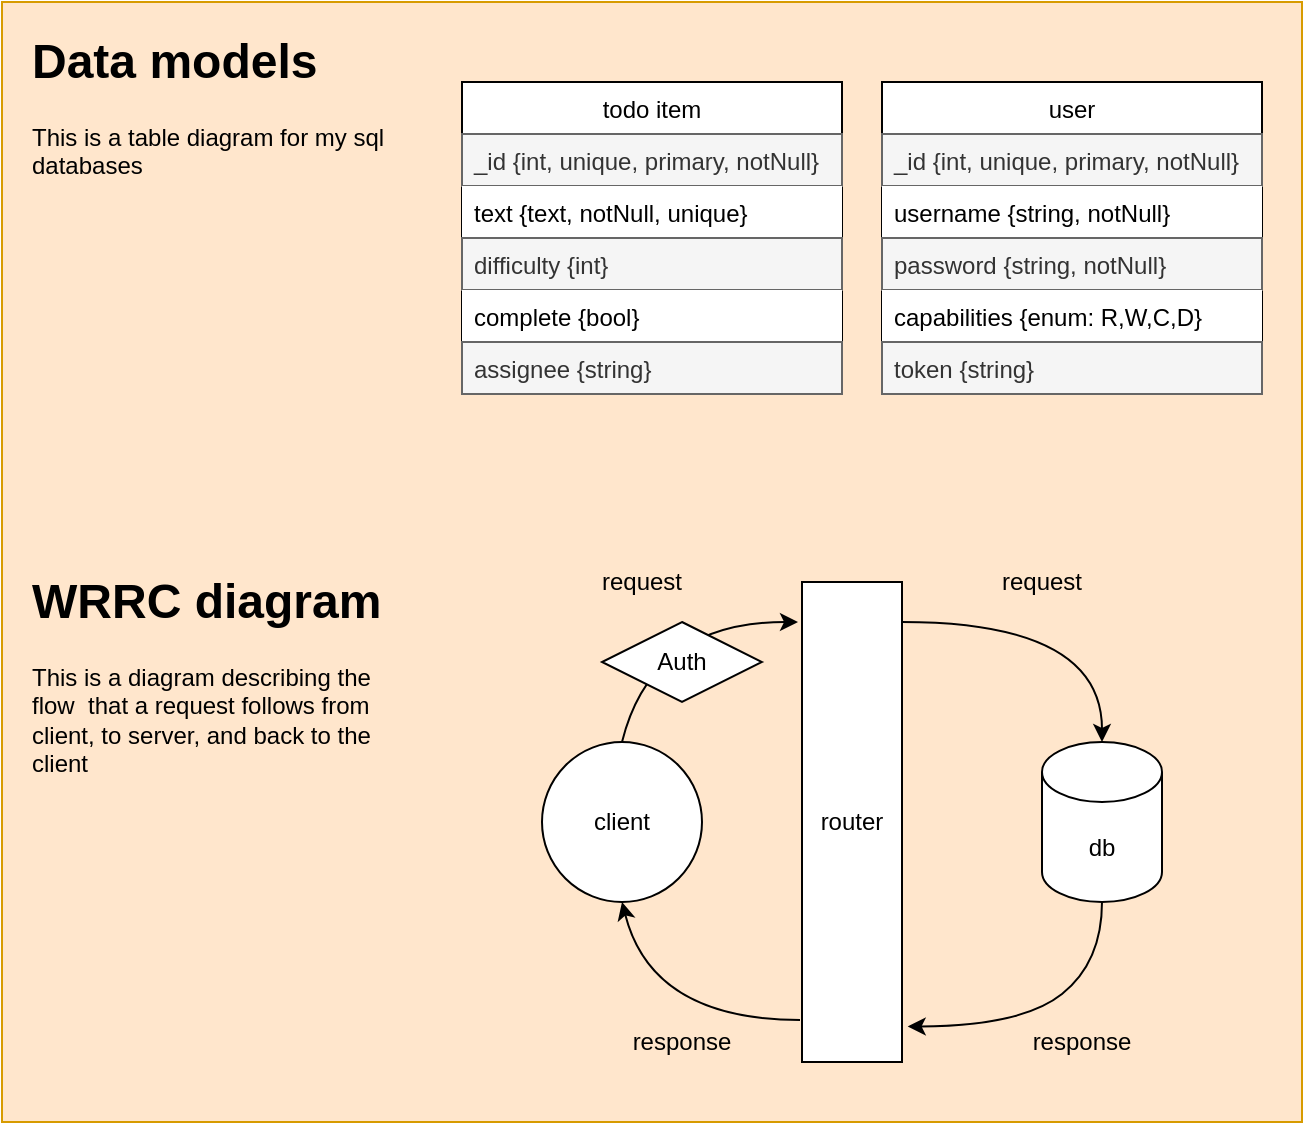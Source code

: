 <mxfile version="14.9.3" type="github">
  <diagram id="HXokSvmeIZVjHRIq4vMQ" name="Page-1">
    <mxGraphModel dx="946" dy="614" grid="1" gridSize="10" guides="1" tooltips="1" connect="1" arrows="1" fold="1" page="1" pageScale="1" pageWidth="850" pageHeight="1100" math="0" shadow="0">
      <root>
        <mxCell id="0" />
        <mxCell id="1" parent="0" />
        <mxCell id="2i9u_BLgQ3ArogpKbJpM-92" value="" style="rounded=0;whiteSpace=wrap;html=1;strokeColor=#d79b00;fillColor=#ffe6cc;" vertex="1" parent="1">
          <mxGeometry width="650" height="560" as="geometry" />
        </mxCell>
        <mxCell id="2i9u_BLgQ3ArogpKbJpM-1" value="todo item" style="swimlane;fontStyle=0;childLayout=stackLayout;horizontal=1;startSize=26;horizontalStack=0;resizeParent=1;resizeParentMax=0;resizeLast=0;collapsible=1;marginBottom=0;" vertex="1" parent="1">
          <mxGeometry x="230" y="40" width="190" height="156" as="geometry" />
        </mxCell>
        <mxCell id="2i9u_BLgQ3ArogpKbJpM-6" value="_id {int, unique, primary, notNull}" style="text;strokeColor=#666666;fillColor=#f5f5f5;align=left;verticalAlign=top;spacingLeft=4;spacingRight=4;overflow=hidden;rotatable=0;points=[[0,0.5],[1,0.5]];portConstraint=eastwest;fontColor=#333333;" vertex="1" parent="2i9u_BLgQ3ArogpKbJpM-1">
          <mxGeometry y="26" width="190" height="26" as="geometry" />
        </mxCell>
        <mxCell id="2i9u_BLgQ3ArogpKbJpM-13" value="text {text, notNull, unique}" style="text;align=left;verticalAlign=top;spacingLeft=4;spacingRight=4;overflow=hidden;rotatable=0;points=[[0,0.5],[1,0.5]];portConstraint=eastwest;fillColor=#ffffff;" vertex="1" parent="2i9u_BLgQ3ArogpKbJpM-1">
          <mxGeometry y="52" width="190" height="26" as="geometry" />
        </mxCell>
        <mxCell id="2i9u_BLgQ3ArogpKbJpM-3" value="difficulty {int}" style="text;align=left;verticalAlign=top;spacingLeft=4;spacingRight=4;overflow=hidden;rotatable=0;points=[[0,0.5],[1,0.5]];portConstraint=eastwest;fillColor=#f5f5f5;strokeColor=#666666;fontColor=#333333;" vertex="1" parent="2i9u_BLgQ3ArogpKbJpM-1">
          <mxGeometry y="78" width="190" height="26" as="geometry" />
        </mxCell>
        <mxCell id="2i9u_BLgQ3ArogpKbJpM-4" value="complete {bool}" style="text;align=left;verticalAlign=top;spacingLeft=4;spacingRight=4;overflow=hidden;rotatable=0;points=[[0,0.5],[1,0.5]];portConstraint=eastwest;fillColor=#ffffff;" vertex="1" parent="2i9u_BLgQ3ArogpKbJpM-1">
          <mxGeometry y="104" width="190" height="26" as="geometry" />
        </mxCell>
        <mxCell id="2i9u_BLgQ3ArogpKbJpM-2" value="assignee {string}" style="text;align=left;verticalAlign=top;spacingLeft=4;spacingRight=4;overflow=hidden;rotatable=0;points=[[0,0.5],[1,0.5]];portConstraint=eastwest;fillColor=#f5f5f5;strokeColor=#666666;fontColor=#333333;" vertex="1" parent="2i9u_BLgQ3ArogpKbJpM-1">
          <mxGeometry y="130" width="190" height="26" as="geometry" />
        </mxCell>
        <mxCell id="2i9u_BLgQ3ArogpKbJpM-5" value="&lt;h1&gt;Data models&lt;/h1&gt;&lt;p&gt;This is a table diagram for my sql databases&lt;/p&gt;" style="text;html=1;strokeColor=none;fillColor=none;spacing=5;spacingTop=-20;whiteSpace=wrap;overflow=hidden;rounded=0;" vertex="1" parent="1">
          <mxGeometry x="10" y="10" width="190" height="120" as="geometry" />
        </mxCell>
        <mxCell id="2i9u_BLgQ3ArogpKbJpM-7" value="user" style="swimlane;fontStyle=0;childLayout=stackLayout;horizontal=1;startSize=26;horizontalStack=0;resizeParent=1;resizeParentMax=0;resizeLast=0;collapsible=1;marginBottom=0;" vertex="1" parent="1">
          <mxGeometry x="440" y="40" width="190" height="156" as="geometry" />
        </mxCell>
        <mxCell id="2i9u_BLgQ3ArogpKbJpM-8" value="_id {int, unique, primary, notNull}" style="text;strokeColor=#666666;fillColor=#f5f5f5;align=left;verticalAlign=top;spacingLeft=4;spacingRight=4;overflow=hidden;rotatable=0;points=[[0,0.5],[1,0.5]];portConstraint=eastwest;fontColor=#333333;" vertex="1" parent="2i9u_BLgQ3ArogpKbJpM-7">
          <mxGeometry y="26" width="190" height="26" as="geometry" />
        </mxCell>
        <mxCell id="2i9u_BLgQ3ArogpKbJpM-9" value="username {string, notNull}" style="text;align=left;verticalAlign=top;spacingLeft=4;spacingRight=4;overflow=hidden;rotatable=0;points=[[0,0.5],[1,0.5]];portConstraint=eastwest;fillColor=#ffffff;" vertex="1" parent="2i9u_BLgQ3ArogpKbJpM-7">
          <mxGeometry y="52" width="190" height="26" as="geometry" />
        </mxCell>
        <mxCell id="2i9u_BLgQ3ArogpKbJpM-10" value="password {string, notNull}" style="text;strokeColor=#666666;fillColor=#f5f5f5;align=left;verticalAlign=top;spacingLeft=4;spacingRight=4;overflow=hidden;rotatable=0;points=[[0,0.5],[1,0.5]];portConstraint=eastwest;fontColor=#333333;" vertex="1" parent="2i9u_BLgQ3ArogpKbJpM-7">
          <mxGeometry y="78" width="190" height="26" as="geometry" />
        </mxCell>
        <mxCell id="2i9u_BLgQ3ArogpKbJpM-11" value="capabilities {enum: R,W,C,D}" style="text;align=left;verticalAlign=top;spacingLeft=4;spacingRight=4;overflow=hidden;rotatable=0;points=[[0,0.5],[1,0.5]];portConstraint=eastwest;fillColor=#ffffff;" vertex="1" parent="2i9u_BLgQ3ArogpKbJpM-7">
          <mxGeometry y="104" width="190" height="26" as="geometry" />
        </mxCell>
        <mxCell id="2i9u_BLgQ3ArogpKbJpM-12" value="token {string}" style="text;strokeColor=#666666;fillColor=#f5f5f5;align=left;verticalAlign=top;spacingLeft=4;spacingRight=4;overflow=hidden;rotatable=0;points=[[0,0.5],[1,0.5]];portConstraint=eastwest;fontColor=#333333;" vertex="1" parent="2i9u_BLgQ3ArogpKbJpM-7">
          <mxGeometry y="130" width="190" height="26" as="geometry" />
        </mxCell>
        <mxCell id="2i9u_BLgQ3ArogpKbJpM-14" value="db" style="shape=cylinder3;whiteSpace=wrap;html=1;boundedLbl=1;backgroundOutline=1;size=15;fillColor=#ffffff;" vertex="1" parent="1">
          <mxGeometry x="520" y="370" width="60" height="80" as="geometry" />
        </mxCell>
        <mxCell id="2i9u_BLgQ3ArogpKbJpM-15" value="&lt;h1&gt;WRRC diagram&lt;/h1&gt;&lt;p&gt;This is a diagram describing the flow&amp;nbsp; that a request follows from client, to server, and back to the client&lt;/p&gt;" style="text;html=1;strokeColor=none;fillColor=none;spacing=5;spacingTop=-20;whiteSpace=wrap;overflow=hidden;rounded=0;" vertex="1" parent="1">
          <mxGeometry x="10" y="280" width="190" height="120" as="geometry" />
        </mxCell>
        <mxCell id="2i9u_BLgQ3ArogpKbJpM-16" value="client" style="ellipse;whiteSpace=wrap;html=1;aspect=fixed;fillColor=#ffffff;" vertex="1" parent="1">
          <mxGeometry x="270" y="370" width="80" height="80" as="geometry" />
        </mxCell>
        <mxCell id="2i9u_BLgQ3ArogpKbJpM-17" value="router" style="rounded=0;whiteSpace=wrap;html=1;fillColor=#ffffff;" vertex="1" parent="1">
          <mxGeometry x="400" y="290" width="50" height="240" as="geometry" />
        </mxCell>
        <mxCell id="2i9u_BLgQ3ArogpKbJpM-21" value="" style="curved=1;endArrow=classic;html=1;startArrow=none;startFill=0;exitX=0.5;exitY=0;exitDx=0;exitDy=0;" edge="1" parent="1" source="2i9u_BLgQ3ArogpKbJpM-16">
          <mxGeometry width="50" height="50" relative="1" as="geometry">
            <mxPoint x="240" y="370" as="sourcePoint" />
            <mxPoint x="398" y="310" as="targetPoint" />
            <Array as="points">
              <mxPoint x="325" y="310" />
            </Array>
          </mxGeometry>
        </mxCell>
        <mxCell id="2i9u_BLgQ3ArogpKbJpM-22" value="" style="curved=1;endArrow=none;html=1;startArrow=classic;startFill=1;exitX=0.5;exitY=1;exitDx=0;exitDy=0;endFill=0;" edge="1" parent="1" source="2i9u_BLgQ3ArogpKbJpM-16">
          <mxGeometry width="50" height="50" relative="1" as="geometry">
            <mxPoint x="240" y="450" as="sourcePoint" />
            <mxPoint x="399" y="509" as="targetPoint" />
            <Array as="points">
              <mxPoint x="325" y="509" />
            </Array>
          </mxGeometry>
        </mxCell>
        <mxCell id="2i9u_BLgQ3ArogpKbJpM-25" value="request" style="text;html=1;strokeColor=none;fillColor=none;align=center;verticalAlign=middle;whiteSpace=wrap;rounded=0;" vertex="1" parent="1">
          <mxGeometry x="300" y="280" width="40" height="20" as="geometry" />
        </mxCell>
        <mxCell id="2i9u_BLgQ3ArogpKbJpM-26" value="" style="curved=1;endArrow=classic;html=1;startArrow=none;startFill=0;entryX=0.5;entryY=0;entryDx=0;entryDy=0;entryPerimeter=0;" edge="1" parent="1" target="2i9u_BLgQ3ArogpKbJpM-14">
          <mxGeometry width="50" height="50" relative="1" as="geometry">
            <mxPoint x="450" y="310" as="sourcePoint" />
            <mxPoint x="710" y="409" as="targetPoint" />
            <Array as="points">
              <mxPoint x="550" y="310" />
            </Array>
          </mxGeometry>
        </mxCell>
        <mxCell id="2i9u_BLgQ3ArogpKbJpM-27" value="request" style="text;html=1;strokeColor=none;fillColor=none;align=center;verticalAlign=middle;whiteSpace=wrap;rounded=0;" vertex="1" parent="1">
          <mxGeometry x="500" y="280" width="40" height="20" as="geometry" />
        </mxCell>
        <mxCell id="2i9u_BLgQ3ArogpKbJpM-28" value="" style="curved=1;endArrow=none;html=1;startArrow=classic;startFill=1;entryX=0.5;entryY=1;entryDx=0;entryDy=0;entryPerimeter=0;exitX=1.057;exitY=0.926;exitDx=0;exitDy=0;exitPerimeter=0;endFill=0;" edge="1" parent="1" source="2i9u_BLgQ3ArogpKbJpM-17" target="2i9u_BLgQ3ArogpKbJpM-14">
          <mxGeometry width="50" height="50" relative="1" as="geometry">
            <mxPoint x="470" y="500.0" as="sourcePoint" />
            <mxPoint x="630" y="590.0" as="targetPoint" />
            <Array as="points">
              <mxPoint x="510" y="512" />
              <mxPoint x="550" y="480" />
            </Array>
          </mxGeometry>
        </mxCell>
        <mxCell id="2i9u_BLgQ3ArogpKbJpM-30" value="response" style="text;html=1;strokeColor=none;fillColor=none;align=center;verticalAlign=middle;whiteSpace=wrap;rounded=0;" vertex="1" parent="1">
          <mxGeometry x="520" y="510" width="40" height="20" as="geometry" />
        </mxCell>
        <mxCell id="2i9u_BLgQ3ArogpKbJpM-31" value="response" style="text;html=1;strokeColor=none;fillColor=none;align=center;verticalAlign=middle;whiteSpace=wrap;rounded=0;" vertex="1" parent="1">
          <mxGeometry x="320" y="510" width="40" height="20" as="geometry" />
        </mxCell>
        <mxCell id="2i9u_BLgQ3ArogpKbJpM-91" value="Auth" style="rhombus;whiteSpace=wrap;html=1;strokeColor=#000000;fillColor=#ffffff;" vertex="1" parent="1">
          <mxGeometry x="300" y="310" width="80" height="40" as="geometry" />
        </mxCell>
      </root>
    </mxGraphModel>
  </diagram>
</mxfile>
